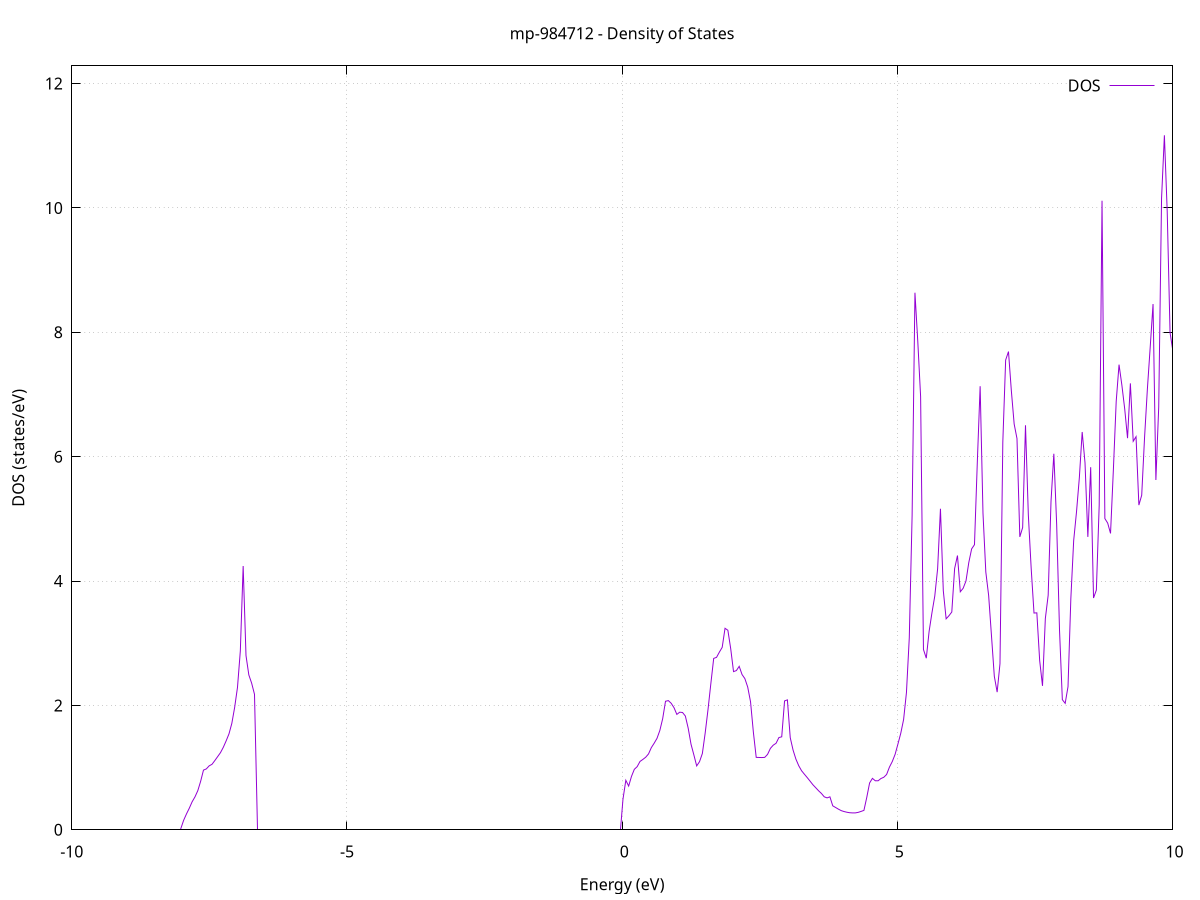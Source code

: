 set title 'mp-984712 - Density of States'
set xlabel 'Energy (eV)'
set ylabel 'DOS (states/eV)'
set grid
set xrange [-10:10]
set yrange [0:12.284]
set xzeroaxis lt -1
set terminal png size 800,600
set output 'mp-984712_dos_gnuplot.png'
plot '-' using 1:2 with lines title 'DOS'
-39.643000 0.000000
-39.591500 0.000000
-39.540000 0.000000
-39.488500 0.000000
-39.437000 0.000000
-39.385500 0.000000
-39.334000 0.000000
-39.282500 0.000000
-39.231000 0.000000
-39.179400 0.000000
-39.127900 0.000000
-39.076400 0.000000
-39.024900 0.000000
-38.973400 0.000000
-38.921900 0.000000
-38.870400 0.000000
-38.818900 0.000000
-38.767400 0.000000
-38.715900 0.000000
-38.664400 0.000000
-38.612900 0.000000
-38.561400 0.000000
-38.509900 0.000000
-38.458400 0.000000
-38.406900 0.000000
-38.355400 0.000000
-38.303900 0.000000
-38.252400 0.000000
-38.200900 0.000000
-38.149400 0.000000
-38.097900 0.000000
-38.046400 0.000000
-37.994800 0.000000
-37.943300 0.000000
-37.891800 0.000000
-37.840300 0.000000
-37.788800 0.000000
-37.737300 0.000000
-37.685800 0.000000
-37.634300 0.000000
-37.582800 0.000000
-37.531300 0.000000
-37.479800 0.000000
-37.428300 0.000000
-37.376800 0.000000
-37.325300 0.000000
-37.273800 0.000000
-37.222300 0.000000
-37.170800 0.000000
-37.119300 0.000000
-37.067800 0.000000
-37.016300 0.000000
-36.964800 0.000000
-36.913300 0.000000
-36.861800 0.000000
-36.810200 0.000000
-36.758700 0.000000
-36.707200 0.000000
-36.655700 0.000000
-36.604200 0.000000
-36.552700 0.000000
-36.501200 0.000000
-36.449700 0.000000
-36.398200 0.000000
-36.346700 0.000000
-36.295200 0.000000
-36.243700 0.000000
-36.192200 0.000000
-36.140700 0.000000
-36.089200 0.000000
-36.037700 0.000000
-35.986200 0.000000
-35.934700 0.000000
-35.883200 0.000000
-35.831700 0.000000
-35.780200 0.000000
-35.728700 0.000000
-35.677200 0.000000
-35.625700 0.000000
-35.574100 0.000000
-35.522600 0.000000
-35.471100 0.000000
-35.419600 0.000000
-35.368100 0.000000
-35.316600 0.000000
-35.265100 0.000000
-35.213600 0.000000
-35.162100 0.000000
-35.110600 0.000000
-35.059100 0.000000
-35.007600 0.000000
-34.956100 4.116400
-34.904600 11.599400
-34.853100 16.921200
-34.801600 12.816500
-34.750100 11.853300
-34.698600 19.452000
-34.647100 43.717800
-34.595600 22.195200
-34.544100 16.208800
-34.492600 20.602800
-34.441100 15.859500
-34.389500 64.954300
-34.338000 29.061500
-34.286500 28.292300
-34.235000 23.639500
-34.183500 0.000000
-34.132000 0.000000
-34.080500 0.000000
-34.029000 0.000000
-33.977500 0.000000
-33.926000 0.000000
-33.874500 0.000000
-33.823000 0.000000
-33.771500 0.000000
-33.720000 0.000000
-33.668500 0.000000
-33.617000 0.000000
-33.565500 0.000000
-33.514000 0.000000
-33.462500 0.000000
-33.411000 0.000000
-33.359500 0.000000
-33.308000 0.000000
-33.256500 0.000000
-33.204900 0.000000
-33.153400 0.000000
-33.101900 0.000000
-33.050400 0.000000
-32.998900 0.000000
-32.947400 0.000000
-32.895900 0.000000
-32.844400 0.000000
-32.792900 0.000000
-32.741400 0.000000
-32.689900 0.000000
-32.638400 0.000000
-32.586900 0.000000
-32.535400 0.000000
-32.483900 0.000000
-32.432400 0.000000
-32.380900 0.000000
-32.329400 0.000000
-32.277900 0.000000
-32.226400 0.000000
-32.174900 0.000000
-32.123400 0.000000
-32.071900 0.000000
-32.020300 0.000000
-31.968800 0.000000
-31.917300 0.000000
-31.865800 0.000000
-31.814300 0.000000
-31.762800 0.000000
-31.711300 0.000000
-31.659800 0.000000
-31.608300 0.000000
-31.556800 0.000000
-31.505300 0.000000
-31.453800 0.000000
-31.402300 0.000000
-31.350800 0.000000
-31.299300 0.000000
-31.247800 0.000000
-31.196300 0.000000
-31.144800 0.000000
-31.093300 0.000000
-31.041800 0.000000
-30.990300 0.000000
-30.938800 0.000000
-30.887300 0.000000
-30.835700 0.000000
-30.784200 0.000000
-30.732700 0.000000
-30.681200 0.000000
-30.629700 0.000000
-30.578200 0.000000
-30.526700 0.000000
-30.475200 0.000000
-30.423700 0.000000
-30.372200 0.000000
-30.320700 0.000000
-30.269200 0.000000
-30.217700 0.000000
-30.166200 0.000000
-30.114700 0.000000
-30.063200 0.000000
-30.011700 0.000000
-29.960200 0.000000
-29.908700 0.000000
-29.857200 0.000000
-29.805700 0.000000
-29.754200 0.000000
-29.702700 0.000000
-29.651200 0.000000
-29.599600 0.000000
-29.548100 0.000000
-29.496600 0.000000
-29.445100 0.000000
-29.393600 0.000000
-29.342100 0.000000
-29.290600 0.000000
-29.239100 0.000000
-29.187600 0.000000
-29.136100 0.000000
-29.084600 0.000000
-29.033100 0.000000
-28.981600 0.000000
-28.930100 0.000000
-28.878600 0.000000
-28.827100 0.000000
-28.775600 0.000000
-28.724100 0.000000
-28.672600 0.000000
-28.621100 0.000000
-28.569600 0.000000
-28.518100 0.000000
-28.466600 0.000000
-28.415000 0.000000
-28.363500 0.000000
-28.312000 0.000000
-28.260500 0.000000
-28.209000 0.000000
-28.157500 0.000000
-28.106000 0.000000
-28.054500 0.000000
-28.003000 0.000000
-27.951500 0.000000
-27.900000 0.000000
-27.848500 0.000000
-27.797000 0.000000
-27.745500 0.000000
-27.694000 0.000000
-27.642500 0.000000
-27.591000 0.000000
-27.539500 0.000000
-27.488000 0.000000
-27.436500 0.000000
-27.385000 0.000000
-27.333500 0.000000
-27.282000 0.000000
-27.230400 0.000000
-27.178900 0.000000
-27.127400 0.000000
-27.075900 0.000000
-27.024400 0.000000
-26.972900 0.000000
-26.921400 0.000000
-26.869900 0.000000
-26.818400 0.000000
-26.766900 0.000000
-26.715400 0.000000
-26.663900 0.000000
-26.612400 0.000000
-26.560900 0.000000
-26.509400 0.000000
-26.457900 0.000000
-26.406400 0.000000
-26.354900 0.000000
-26.303400 0.000000
-26.251900 0.000000
-26.200400 0.000000
-26.148900 0.000000
-26.097400 0.000000
-26.045800 0.000000
-25.994300 0.000000
-25.942800 0.000000
-25.891300 0.000000
-25.839800 0.000000
-25.788300 0.000000
-25.736800 0.000000
-25.685300 0.000000
-25.633800 0.000000
-25.582300 0.000000
-25.530800 0.000000
-25.479300 0.000000
-25.427800 0.000000
-25.376300 0.000000
-25.324800 0.000000
-25.273300 0.000000
-25.221800 0.000000
-25.170300 0.000000
-25.118800 0.000000
-25.067300 0.000000
-25.015800 0.000000
-24.964300 0.000000
-24.912800 0.000000
-24.861200 0.000000
-24.809700 0.000000
-24.758200 0.000000
-24.706700 0.000000
-24.655200 0.000000
-24.603700 0.000000
-24.552200 0.000000
-24.500700 0.000000
-24.449200 0.000000
-24.397700 0.000000
-24.346200 0.000000
-24.294700 0.000000
-24.243200 0.000000
-24.191700 0.000000
-24.140200 0.000000
-24.088700 0.000000
-24.037200 0.000000
-23.985700 0.000000
-23.934200 0.000000
-23.882700 0.000000
-23.831200 0.000000
-23.779700 0.000000
-23.728200 0.000000
-23.676600 0.000000
-23.625100 0.000000
-23.573600 0.000000
-23.522100 0.000000
-23.470600 0.000000
-23.419100 0.000000
-23.367600 0.000000
-23.316100 0.000000
-23.264600 0.000000
-23.213100 0.000000
-23.161600 0.000000
-23.110100 0.000000
-23.058600 0.000000
-23.007100 0.000000
-22.955600 0.000000
-22.904100 0.000000
-22.852600 0.000000
-22.801100 0.000000
-22.749600 0.000000
-22.698100 0.000000
-22.646600 0.000000
-22.595100 0.000000
-22.543600 0.000000
-22.492100 0.000000
-22.440500 0.000000
-22.389000 0.000000
-22.337500 0.000000
-22.286000 0.000000
-22.234500 0.000000
-22.183000 0.000000
-22.131500 0.000000
-22.080000 0.000000
-22.028500 0.000000
-21.977000 0.000000
-21.925500 0.000000
-21.874000 0.000000
-21.822500 0.000000
-21.771000 0.000000
-21.719500 0.000000
-21.668000 0.000000
-21.616500 0.000000
-21.565000 0.000000
-21.513500 0.000000
-21.462000 0.000000
-21.410500 0.000000
-21.359000 0.000000
-21.307500 0.000000
-21.255900 0.000000
-21.204400 0.000000
-21.152900 0.000000
-21.101400 0.000000
-21.049900 0.000000
-20.998400 0.000000
-20.946900 0.000000
-20.895400 0.000000
-20.843900 0.000000
-20.792400 0.000000
-20.740900 0.000000
-20.689400 0.000000
-20.637900 0.000000
-20.586400 0.000000
-20.534900 0.000000
-20.483400 0.000000
-20.431900 0.000000
-20.380400 0.000000
-20.328900 0.000000
-20.277400 0.000000
-20.225900 0.000000
-20.174400 0.000000
-20.122900 0.000000
-20.071300 0.000000
-20.019800 0.000000
-19.968300 0.000000
-19.916800 0.000000
-19.865300 0.000000
-19.813800 0.000000
-19.762300 0.000000
-19.710800 0.000000
-19.659300 0.000000
-19.607800 0.000000
-19.556300 0.000000
-19.504800 0.000000
-19.453300 0.000000
-19.401800 0.000000
-19.350300 0.000000
-19.298800 0.000000
-19.247300 0.000000
-19.195800 0.000000
-19.144300 0.000000
-19.092800 0.000000
-19.041300 0.000000
-18.989800 0.000000
-18.938300 0.000000
-18.886700 0.000000
-18.835200 0.000000
-18.783700 0.000000
-18.732200 0.000000
-18.680700 0.000000
-18.629200 0.000000
-18.577700 0.000000
-18.526200 0.000000
-18.474700 0.000000
-18.423200 0.000000
-18.371700 0.000000
-18.320200 0.000000
-18.268700 0.000000
-18.217200 0.000000
-18.165700 0.000000
-18.114200 0.000000
-18.062700 0.000000
-18.011200 0.000000
-17.959700 0.000000
-17.908200 0.000000
-17.856700 0.000000
-17.805200 0.000000
-17.753700 0.000000
-17.702100 0.000000
-17.650600 0.000000
-17.599100 0.000000
-17.547600 0.000000
-17.496100 0.000000
-17.444600 0.000000
-17.393100 0.000000
-17.341600 0.000000
-17.290100 0.000000
-17.238600 0.000000
-17.187100 0.000000
-17.135600 0.000000
-17.084100 0.000000
-17.032600 0.000000
-16.981100 0.000000
-16.929600 0.000000
-16.878100 0.000000
-16.826600 0.000000
-16.775100 0.000000
-16.723600 0.000000
-16.672100 0.000000
-16.620600 0.000000
-16.569100 0.000000
-16.517500 0.000000
-16.466000 0.000000
-16.414500 0.000000
-16.363000 0.000000
-16.311500 0.000000
-16.260000 0.000000
-16.208500 0.000000
-16.157000 0.000000
-16.105500 0.000000
-16.054000 0.000000
-16.002500 0.000000
-15.951000 0.000000
-15.899500 0.000000
-15.848000 0.000000
-15.796500 0.000000
-15.745000 0.000000
-15.693500 0.000000
-15.642000 0.000000
-15.590500 0.000000
-15.539000 0.000000
-15.487500 0.000000
-15.436000 0.000000
-15.384500 0.000000
-15.333000 0.000000
-15.281400 0.000000
-15.229900 0.000000
-15.178400 0.000000
-15.126900 0.000000
-15.075400 0.000000
-15.023900 0.000000
-14.972400 0.000000
-14.920900 0.000000
-14.869400 0.000000
-14.817900 0.000000
-14.766400 0.000000
-14.714900 0.000000
-14.663400 0.000000
-14.611900 0.000000
-14.560400 0.000000
-14.508900 0.000000
-14.457400 0.000000
-14.405900 0.000000
-14.354400 0.000000
-14.302900 0.000000
-14.251400 0.000000
-14.199900 0.000000
-14.148400 0.000000
-14.096800 0.000000
-14.045300 0.000000
-13.993800 0.000000
-13.942300 0.000000
-13.890800 0.000000
-13.839300 0.000000
-13.787800 0.000000
-13.736300 0.000000
-13.684800 0.000000
-13.633300 0.000000
-13.581800 0.000000
-13.530300 0.000000
-13.478800 0.000000
-13.427300 0.000000
-13.375800 0.000000
-13.324300 0.000000
-13.272800 0.000000
-13.221300 0.000000
-13.169800 0.000000
-13.118300 0.000000
-13.066800 0.000000
-13.015300 0.000000
-12.963800 0.000000
-12.912200 0.000000
-12.860700 0.000000
-12.809200 0.000000
-12.757700 0.000000
-12.706200 0.000000
-12.654700 0.000000
-12.603200 0.000000
-12.551700 0.000000
-12.500200 0.000000
-12.448700 0.000000
-12.397200 0.000000
-12.345700 0.000000
-12.294200 0.000000
-12.242700 0.000000
-12.191200 0.000000
-12.139700 0.000000
-12.088200 0.000000
-12.036700 0.000000
-11.985200 0.000000
-11.933700 0.000000
-11.882200 0.000000
-11.830700 0.000000
-11.779200 0.000000
-11.727600 0.000000
-11.676100 0.000000
-11.624600 0.000000
-11.573100 0.000000
-11.521600 0.000000
-11.470100 0.000000
-11.418600 0.000000
-11.367100 0.000000
-11.315600 0.000000
-11.264100 0.000000
-11.212600 0.000000
-11.161100 0.000000
-11.109600 0.000000
-11.058100 0.000000
-11.006600 0.000000
-10.955100 0.000000
-10.903600 0.000000
-10.852100 0.000000
-10.800600 0.000000
-10.749100 0.000000
-10.697600 0.000000
-10.646100 0.000000
-10.594600 0.000000
-10.543000 0.000000
-10.491500 0.000000
-10.440000 0.000000
-10.388500 0.000000
-10.337000 0.000000
-10.285500 0.000000
-10.234000 0.000000
-10.182500 0.000000
-10.131000 0.000000
-10.079500 0.000000
-10.028000 0.000000
-9.976500 0.000000
-9.925000 0.000000
-9.873500 0.000000
-9.822000 0.000000
-9.770500 0.000000
-9.719000 0.000000
-9.667500 0.000000
-9.616000 0.000000
-9.564500 0.000000
-9.513000 0.000000
-9.461500 0.000000
-9.410000 0.000000
-9.358500 0.000000
-9.306900 0.000000
-9.255400 0.000000
-9.203900 0.000000
-9.152400 0.000000
-9.100900 0.000000
-9.049400 0.000000
-8.997900 0.000000
-8.946400 0.000000
-8.894900 0.000000
-8.843400 0.000000
-8.791900 0.000000
-8.740400 0.000000
-8.688900 0.000000
-8.637400 0.000000
-8.585900 0.000000
-8.534400 0.000000
-8.482900 0.000000
-8.431400 0.000000
-8.379900 0.000000
-8.328400 0.000000
-8.276900 0.000000
-8.225400 0.000000
-8.173900 0.000000
-8.122300 0.000000
-8.070800 0.000000
-8.019300 0.000000
-7.967800 0.152400
-7.916300 0.254600
-7.864800 0.347100
-7.813300 0.450200
-7.761800 0.528800
-7.710300 0.629300
-7.658800 0.779700
-7.607300 0.959400
-7.555800 0.978500
-7.504300 1.027700
-7.452800 1.052300
-7.401300 1.112700
-7.349800 1.176400
-7.298300 1.240200
-7.246800 1.326600
-7.195300 1.429900
-7.143800 1.542300
-7.092300 1.710200
-7.040800 1.967800
-6.989300 2.290000
-6.937700 2.875100
-6.886200 4.241200
-6.834700 2.801600
-6.783200 2.490300
-6.731700 2.356600
-6.680200 2.178400
-6.628700 0.000000
-6.577200 0.000000
-6.525700 0.000000
-6.474200 0.000000
-6.422700 0.000000
-6.371200 0.000000
-6.319700 0.000000
-6.268200 0.000000
-6.216700 0.000000
-6.165200 0.000000
-6.113700 0.000000
-6.062200 0.000000
-6.010700 0.000000
-5.959200 0.000000
-5.907700 0.000000
-5.856200 0.000000
-5.804700 0.000000
-5.753100 0.000000
-5.701600 0.000000
-5.650100 0.000000
-5.598600 0.000000
-5.547100 0.000000
-5.495600 0.000000
-5.444100 0.000000
-5.392600 0.000000
-5.341100 0.000000
-5.289600 0.000000
-5.238100 0.000000
-5.186600 0.000000
-5.135100 0.000000
-5.083600 0.000000
-5.032100 0.000000
-4.980600 0.000000
-4.929100 0.000000
-4.877600 0.000000
-4.826100 0.000000
-4.774600 0.000000
-4.723100 0.000000
-4.671600 0.000000
-4.620100 0.000000
-4.568500 0.000000
-4.517000 0.000000
-4.465500 0.000000
-4.414000 0.000000
-4.362500 0.000000
-4.311000 0.000000
-4.259500 0.000000
-4.208000 0.000000
-4.156500 0.000000
-4.105000 0.000000
-4.053500 0.000000
-4.002000 0.000000
-3.950500 0.000000
-3.899000 0.000000
-3.847500 0.000000
-3.796000 0.000000
-3.744500 0.000000
-3.693000 0.000000
-3.641500 0.000000
-3.590000 0.000000
-3.538500 0.000000
-3.487000 0.000000
-3.435500 0.000000
-3.383900 0.000000
-3.332400 0.000000
-3.280900 0.000000
-3.229400 0.000000
-3.177900 0.000000
-3.126400 0.000000
-3.074900 0.000000
-3.023400 0.000000
-2.971900 0.000000
-2.920400 0.000000
-2.868900 0.000000
-2.817400 0.000000
-2.765900 0.000000
-2.714400 0.000000
-2.662900 0.000000
-2.611400 0.000000
-2.559900 0.000000
-2.508400 0.000000
-2.456900 0.000000
-2.405400 0.000000
-2.353900 0.000000
-2.302400 0.000000
-2.250900 0.000000
-2.199400 0.000000
-2.147800 0.000000
-2.096300 0.000000
-2.044800 0.000000
-1.993300 0.000000
-1.941800 0.000000
-1.890300 0.000000
-1.838800 0.000000
-1.787300 0.000000
-1.735800 0.000000
-1.684300 0.000000
-1.632800 0.000000
-1.581300 0.000000
-1.529800 0.000000
-1.478300 0.000000
-1.426800 0.000000
-1.375300 0.000000
-1.323800 0.000000
-1.272300 0.000000
-1.220800 0.000000
-1.169300 0.000000
-1.117800 0.000000
-1.066300 0.000000
-1.014800 0.000000
-0.963200 0.000000
-0.911700 0.000000
-0.860200 0.000000
-0.808700 0.000000
-0.757200 0.000000
-0.705700 0.000000
-0.654200 0.000000
-0.602700 0.000000
-0.551200 0.000000
-0.499700 0.000000
-0.448200 0.000000
-0.396700 0.000000
-0.345200 0.000000
-0.293700 0.000000
-0.242200 0.000000
-0.190700 0.000000
-0.139200 0.000000
-0.087700 0.000000
-0.036200 0.000000
0.015300 0.493000
0.066800 0.795800
0.118300 0.703100
0.169800 0.858500
0.221400 0.972100
0.272900 1.014900
0.324400 1.098700
0.375900 1.130800
0.427400 1.166200
0.478900 1.219100
0.530400 1.321100
0.581900 1.392200
0.633400 1.470300
0.684900 1.596800
0.736400 1.786200
0.787900 2.066400
0.839400 2.077200
0.890900 2.034100
0.942400 1.963300
0.993900 1.855300
1.045400 1.890700
1.096900 1.886200
1.148400 1.829300
1.199900 1.634300
1.251400 1.376000
1.302900 1.204600
1.354400 1.027100
1.406000 1.094900
1.457500 1.226300
1.509000 1.556900
1.560500 1.935500
1.612000 2.352900
1.663500 2.755600
1.715000 2.772700
1.766500 2.856400
1.818000 2.933400
1.869500 3.240000
1.921000 3.208600
1.972500 2.912800
2.024000 2.543200
2.075500 2.560100
2.127000 2.628300
2.178500 2.496600
2.230000 2.430700
2.281500 2.295200
2.333000 2.057600
2.384500 1.568200
2.436000 1.164200
2.487500 1.162700
2.539000 1.161400
2.590600 1.164200
2.642100 1.212600
2.693600 1.309100
2.745100 1.360300
2.796600 1.390900
2.848100 1.482800
2.899600 1.495000
2.951100 2.071800
3.002600 2.089000
3.054100 1.482100
3.105600 1.282100
3.157100 1.136700
3.208600 1.030100
3.260100 0.949500
3.311600 0.893400
3.363100 0.839100
3.414600 0.782200
3.466100 0.724200
3.517600 0.676200
3.569100 0.627200
3.620600 0.584100
3.672100 0.530100
3.723600 0.512900
3.775200 0.529700
3.826700 0.385300
3.878200 0.358500
3.929700 0.331700
3.981200 0.307600
4.032700 0.293000
4.084200 0.282000
4.135700 0.274000
4.187200 0.271200
4.238700 0.271700
4.290200 0.280400
4.341700 0.295400
4.393200 0.312000
4.444700 0.520300
4.496200 0.752700
4.547700 0.826700
4.599200 0.788500
4.650700 0.787700
4.702200 0.824100
4.753700 0.844200
4.805200 0.889200
4.856700 1.007400
4.908200 1.096800
4.959700 1.212900
5.011300 1.379600
5.062800 1.552600
5.114300 1.773400
5.165800 2.206600
5.217300 3.087900
5.268800 5.051000
5.320300 8.636200
5.371800 7.854700
5.423300 6.964500
5.474800 2.899600
5.526300 2.759000
5.577800 3.191700
5.629300 3.489100
5.680800 3.759500
5.732300 4.198100
5.783800 5.162400
5.835300 3.846100
5.886800 3.392100
5.938300 3.442200
5.989800 3.502000
6.041300 4.200400
6.092800 4.409900
6.144300 3.827200
6.195900 3.883400
6.247400 4.000500
6.298900 4.298500
6.350400 4.517000
6.401900 4.584500
6.453400 5.907100
6.504900 7.133100
6.556400 5.093500
6.607900 4.145500
6.659400 3.767400
6.710900 3.119200
6.762400 2.468300
6.813900 2.213700
6.865400 2.670800
6.916900 6.235000
6.968400 7.553800
7.019900 7.689800
7.071400 7.064900
7.122900 6.525100
7.174400 6.290700
7.225900 4.709900
7.277400 4.860600
7.328900 6.504900
7.380500 5.066200
7.432000 4.207500
7.483500 3.485200
7.535000 3.488500
7.586500 2.721700
7.638000 2.314100
7.689500 3.396600
7.741000 3.771600
7.792500 5.277800
7.844000 6.046700
7.895500 4.905800
7.947000 3.212100
7.998500 2.092300
8.050000 2.032900
8.101500 2.301700
8.153000 3.718900
8.204500 4.650800
8.256000 5.113900
8.307500 5.662500
8.359000 6.396400
8.410500 5.900900
8.462000 4.709100
8.513500 5.830700
8.565100 3.727100
8.616600 3.855000
8.668100 5.217700
8.719600 10.115700
8.771100 5.004900
8.822600 4.931200
8.874100 4.765900
8.925600 5.785700
8.977100 6.887900
9.028600 7.479800
9.080100 7.149900
9.131600 6.769200
9.183100 6.297100
9.234600 7.179000
9.286100 6.247200
9.337600 6.321200
9.389100 5.220800
9.440600 5.380300
9.492100 6.305500
9.543600 7.085900
9.595100 7.762900
9.646600 8.454100
9.698100 5.624600
9.749700 6.799000
9.801200 10.155200
9.852700 11.167400
9.904200 9.936300
9.955700 7.993600
10.007200 7.697200
10.058700 7.294700
10.110200 6.816200
10.161700 5.550800
10.213200 4.493900
10.264700 3.631300
10.316200 2.595700
10.367700 2.487300
10.419200 5.440900
10.470700 6.434000
10.522200 7.220000
10.573700 5.505900
10.625200 4.200900
10.676700 3.835700
10.728200 3.546300
10.779700 3.443300
10.831200 2.433400
10.882700 1.877300
10.934200 1.785600
10.985800 1.818800
11.037300 2.003000
11.088800 2.309900
11.140300 2.449800
11.191800 2.435300
11.243300 2.320600
11.294800 2.066100
11.346300 1.748800
11.397800 1.461400
11.449300 1.317700
11.500800 1.199800
11.552300 1.102600
11.603800 1.051400
11.655300 0.911000
11.706800 0.772100
11.758300 0.705300
11.809800 0.637000
11.861300 0.575500
11.912800 0.496700
11.964300 0.444100
12.015800 0.438400
12.067300 0.431700
12.118800 0.422700
12.170400 0.429200
12.221900 0.454200
12.273400 0.490200
12.324900 0.655300
12.376400 0.779200
12.427900 0.798200
12.479400 0.789800
12.530900 0.819300
12.582400 0.817900
12.633900 0.928600
12.685400 1.085100
12.736900 1.368700
12.788400 1.384900
12.839900 1.416600
12.891400 1.414800
12.942900 1.307900
12.994400 1.324100
13.045900 1.345200
13.097400 1.335100
13.148900 1.256600
13.200400 1.131700
13.251900 1.091900
13.303400 1.047200
13.355000 1.008700
13.406500 0.982400
13.458000 0.958300
13.509500 0.937400
13.561000 0.920400
13.612500 0.929500
13.664000 0.918400
13.715500 0.900000
13.767000 0.892700
13.818500 0.879000
13.870000 0.854900
13.921500 0.820000
13.973000 0.734700
14.024500 0.658800
14.076000 0.595600
14.127500 0.535100
14.179000 0.474900
14.230500 0.423200
14.282000 0.376600
14.333500 0.352700
14.385000 0.329900
14.436500 0.306600
14.488000 0.278900
14.539600 0.252000
14.591100 0.216200
14.642600 0.258000
14.694100 0.450800
14.745600 1.612300
14.797100 2.015500
14.848600 1.776300
14.900100 1.645900
14.951600 1.508700
15.003100 1.938600
15.054600 1.787700
15.106100 1.980000
15.157600 2.466000
15.209100 2.337900
15.260600 2.431700
15.312100 2.504800
15.363600 2.455300
15.415100 1.994000
15.466600 1.764100
15.518100 1.654500
15.569600 1.654100
15.621100 1.784100
15.672600 1.915200
15.724200 1.999100
15.775700 2.279200
15.827200 2.519700
15.878700 2.634200
15.930200 2.709700
15.981700 2.479300
16.033200 2.386300
16.084700 2.305600
16.136200 2.236700
16.187700 2.733100
16.239200 2.417700
16.290700 2.181700
16.342200 2.003800
16.393700 1.908900
16.445200 1.792900
16.496700 1.732400
16.548200 1.682900
16.599700 1.645000
16.651200 1.630200
16.702700 1.597900
16.754200 1.546100
16.805700 1.455200
16.857200 1.456700
16.908800 1.532200
16.960300 2.010700
17.011800 2.776000
17.063300 3.666500
17.114800 3.973700
17.166300 3.420500
17.217800 2.457500
17.269300 2.015600
17.320800 1.852900
17.372300 1.800500
17.423800 1.874200
17.475300 1.806500
17.526800 1.681200
17.578300 1.737100
17.629800 1.801200
17.681300 1.896800
17.732800 2.110000
17.784300 2.127700
17.835800 2.098100
17.887300 2.173900
17.938800 2.162600
17.990300 2.051400
18.041800 1.813600
18.093300 1.723500
18.144900 1.694600
18.196400 1.706300
18.247900 1.546400
18.299400 1.469600
18.350900 1.342600
18.402400 1.190400
18.453900 1.104400
18.505400 1.058700
18.556900 1.016900
18.608400 0.952800
18.659900 0.903500
18.711400 0.883200
18.762900 0.911400
18.814400 0.929400
18.865900 1.013400
18.917400 1.066800
18.968900 1.121000
19.020400 1.111100
19.071900 1.197500
19.123400 1.292700
19.174900 1.411300
19.226400 1.411400
19.277900 1.452600
19.329500 1.545900
19.381000 1.759300
19.432500 1.848300
19.484000 1.891200
19.535500 1.921100
19.587000 1.934200
19.638500 1.987500
19.690000 1.954000
19.741500 1.870000
19.793000 1.813700
19.844500 1.731000
19.896000 1.589400
19.947500 1.451900
19.999000 1.314100
20.050500 1.206500
20.102000 1.107700
20.153500 0.938600
20.205000 0.866700
20.256500 0.810600
20.308000 0.813000
20.359500 0.879000
20.411000 0.952700
20.462500 1.007100
20.514100 1.011300
20.565600 1.013900
20.617100 1.053300
20.668600 1.136200
20.720100 1.219800
20.771600 1.233800
20.823100 1.256300
20.874600 1.254500
20.926100 1.299400
20.977600 1.452700
21.029100 1.535700
21.080600 1.475900
21.132100 1.562900
21.183600 1.778400
21.235100 1.803200
21.286600 1.648200
21.338100 1.607500
21.389600 1.576700
21.441100 1.567500
21.492600 1.570400
21.544100 1.631800
21.595600 1.632100
21.647100 1.620800
21.698700 1.603000
21.750200 1.538000
21.801700 1.501900
21.853200 1.460800
21.904700 1.430600
21.956200 1.402600
22.007700 1.378800
22.059200 1.359700
22.110700 1.344500
22.162200 1.291200
22.213700 1.258300
22.265200 1.267100
22.316700 1.288600
22.368200 1.243400
22.419700 1.310500
22.471200 1.389800
22.522700 1.488100
22.574200 1.608500
22.625700 1.647700
22.677200 1.676300
22.728700 1.730300
22.780200 1.884000
22.831700 1.789500
22.883300 1.645000
22.934800 1.579400
22.986300 1.623000
23.037800 1.692400
23.089300 1.777600
23.140800 1.822200
23.192300 1.811900
23.243800 1.831500
23.295300 1.860900
23.346800 1.957900
23.398300 2.064300
23.449800 2.031600
23.501300 1.783300
23.552800 1.627500
23.604300 1.564500
23.655800 1.439300
23.707300 1.477500
23.758800 1.548100
23.810300 1.655100
23.861800 1.751600
23.913300 1.852200
23.964800 1.921100
24.016300 2.065400
24.067800 2.334500
24.119400 2.448000
24.170900 2.558500
24.222400 2.539300
24.273900 2.440200
24.325400 2.431400
24.376900 2.378500
24.428400 2.224100
24.479900 1.922400
24.531400 1.840700
24.582900 1.761100
24.634400 1.697500
24.685900 1.596500
24.737400 1.528200
24.788900 1.492000
24.840400 1.455700
24.891900 1.454500
24.943400 1.441800
24.994900 1.427800
25.046400 1.562400
25.097900 1.618500
25.149400 1.658500
25.200900 1.690900
25.252400 1.735700
25.304000 1.817400
25.355500 1.935600
25.407000 1.985000
25.458500 2.011600
25.510000 1.984600
25.561500 2.243600
25.613000 2.378500
25.664500 2.272300
25.716000 2.255200
25.767500 2.244200
25.819000 2.284100
25.870500 2.390500
25.922000 2.368700
25.973500 2.388500
26.025000 2.322200
26.076500 2.231700
26.128000 2.161000
26.179500 2.064900
26.231000 2.000900
26.282500 1.962800
26.334000 1.915700
26.385500 1.896400
26.437000 1.881800
26.488600 1.933500
26.540100 1.999000
26.591600 2.039000
26.643100 2.059100
26.694600 2.076700
26.746100 2.079600
26.797600 2.060100
26.849100 1.987200
26.900600 1.976300
26.952100 1.948100
27.003600 1.904000
27.055100 1.873800
27.106600 1.815900
27.158100 1.792200
27.209600 1.845800
27.261100 1.840500
27.312600 1.858000
27.364100 1.927500
27.415600 1.932800
27.467100 2.121900
27.518600 2.272400
27.570100 2.284600
27.621600 2.312700
27.673200 2.335700
27.724700 2.344800
27.776200 2.244400
27.827700 2.174300
27.879200 2.021500
27.930700 2.011500
27.982200 1.981800
28.033700 2.001400
28.085200 1.931300
28.136700 1.891700
28.188200 1.926300
28.239700 1.928700
28.291200 1.950300
28.342700 2.022100
28.394200 2.030100
28.445700 1.949200
28.497200 1.933900
28.548700 1.768800
28.600200 1.608200
28.651700 1.548500
28.703200 1.407900
28.754700 1.395500
28.806200 1.433100
28.857800 1.509100
28.909300 1.652100
28.960800 1.844000
29.012300 2.217700
29.063800 1.939100
29.115300 2.132900
29.166800 2.350900
29.218300 2.445400
29.269800 2.530700
29.321300 2.546300
29.372800 2.496300
29.424300 2.452900
29.475800 2.337200
29.527300 2.115000
29.578800 1.983600
29.630300 1.833200
29.681800 1.758100
29.733300 1.683100
29.784800 1.682900
29.836300 1.838400
29.887800 1.782700
29.939300 1.669900
29.990800 1.606900
30.042400 1.634900
30.093900 1.686600
30.145400 1.762500
30.196900 1.895000
30.248400 2.039100
30.299900 2.207800
30.351400 2.451200
30.402900 2.635500
30.454400 2.719000
30.505900 2.692300
30.557400 2.630500
30.608900 2.424800
30.660400 2.365800
30.711900 2.306300
30.763400 2.207400
30.814900 2.160200
30.866400 2.173500
30.917900 2.196900
30.969400 2.257700
31.020900 2.335100
31.072400 2.484400
31.123900 2.437800
31.175400 2.383100
31.226900 2.211200
31.278500 2.149300
31.330000 2.168900
31.381500 2.280000
31.433000 2.215900
31.484500 2.072200
31.536000 2.012500
31.587500 1.973500
31.639000 2.000800
31.690500 2.018900
31.742000 2.113100
31.793500 2.322000
31.845000 2.305500
31.896500 2.198900
31.948000 2.273700
31.999500 2.256400
32.051000 2.153000
32.102500 2.033600
32.154000 2.055800
32.205500 2.104800
32.257000 2.235900
32.308500 2.244800
32.360000 2.198900
32.411500 2.167700
32.463100 2.199600
32.514600 2.238400
32.566100 2.229900
32.617600 2.218100
32.669100 2.178000
32.720600 2.082900
32.772100 2.057200
32.823600 2.131500
32.875100 2.077300
32.926600 2.010300
32.978100 1.926400
33.029600 1.834800
33.081100 1.735800
33.132600 1.654200
33.184100 1.571300
33.235600 1.536100
33.287100 1.597800
33.338600 1.664300
33.390100 1.809100
33.441600 1.987400
33.493100 1.946800
33.544600 1.797800
33.596100 1.713300
33.647700 1.717900
33.699200 1.927700
33.750700 2.086900
33.802200 2.249200
33.853700 2.440800
33.905200 2.522400
33.956700 2.567300
34.008200 2.593900
34.059700 2.509300
34.111200 2.248400
34.162700 2.139300
34.214200 2.045700
34.265700 1.946500
34.317200 1.911400
34.368700 1.937900
34.420200 2.156300
34.471700 2.375600
34.523200 2.453600
34.574700 2.492500
34.626200 2.590500
34.677700 2.626900
34.729200 2.568500
34.780700 2.456300
34.832300 2.342000
34.883800 2.162200
34.935300 2.145800
34.986800 2.001300
35.038300 1.857500
35.089800 1.757700
35.141300 1.742900
35.192800 1.772700
35.244300 1.878700
35.295800 1.952600
35.347300 2.032400
35.398800 2.131100
35.450300 2.284600
35.501800 2.376600
35.553300 2.541700
35.604800 2.798300
35.656300 3.152800
35.707800 3.197200
35.759300 2.898900
35.810800 2.665600
35.862300 2.561800
35.913800 2.466800
35.965300 2.380800
36.016900 2.240700
36.068400 2.136800
36.119900 2.099500
36.171400 2.074500
36.222900 2.056600
36.274400 2.055700
36.325900 2.066900
36.377400 2.176700
36.428900 2.136100
36.480400 2.176800
36.531900 2.228900
36.583400 2.288600
36.634900 2.443600
36.686400 2.425100
36.737900 2.416900
36.789400 2.481600
36.840900 2.328600
36.892400 2.266800
36.943900 2.266500
36.995400 2.270900
37.046900 2.138700
37.098400 2.165500
37.149900 2.281100
37.201500 2.417800
37.253000 2.476700
37.304500 2.426000
37.356000 2.385500
37.407500 2.329000
37.459000 2.399400
37.510500 2.522000
37.562000 2.638800
37.613500 2.553200
37.665000 2.403700
37.716500 2.288300
37.768000 2.234800
37.819500 2.233900
37.871000 2.285500
37.922500 2.363800
37.974000 2.405000
38.025500 2.348000
38.077000 2.370500
38.128500 2.430200
38.180000 2.472000
38.231500 2.596600
38.283000 2.639000
38.334500 2.588800
38.386000 2.407000
38.437600 2.209800
38.489100 2.094700
38.540600 2.045500
38.592100 2.013800
38.643600 1.994200
38.695100 1.999500
38.746600 2.061200
38.798100 2.168900
38.849600 2.579000
38.901100 2.540500
38.952600 2.600200
39.004100 2.621900
39.055600 2.641300
39.107100 2.687600
39.158600 2.580900
39.210100 2.513300
39.261600 2.497700
39.313100 2.489500
39.364600 2.357600
39.416100 2.720400
39.467600 2.702500
39.519100 2.722100
39.570600 2.794500
39.622200 2.762800
39.673700 2.799000
39.725200 2.758900
39.776700 2.587900
39.828200 2.424600
39.879700 2.255600
39.931200 2.218600
39.982700 2.221800
40.034200 2.214200
40.085700 2.152200
40.137200 2.016000
40.188700 2.084900
40.240200 2.162700
40.291700 2.408400
40.343200 2.526600
40.394700 2.505900
40.446200 2.615700
40.497700 2.615000
40.549200 2.660200
40.600700 2.779100
40.652200 2.911700
40.703700 3.170200
40.755200 3.217300
40.806800 3.191200
40.858300 3.189300
40.909800 3.238400
40.961300 3.183800
41.012800 3.242300
41.064300 3.682400
41.115800 4.025900
41.167300 4.385300
41.218800 4.643600
41.270300 4.933700
41.321800 5.537300
41.373300 6.396100
41.424800 6.807000
41.476300 7.691200
41.527800 6.909100
41.579300 7.075400
41.630800 7.800500
41.682300 6.486200
41.733800 6.385100
41.785300 6.912300
41.836800 6.834300
41.888300 5.424300
41.939800 5.237200
41.991400 4.890100
42.042900 5.119100
42.094400 4.905800
42.145900 4.300200
42.197400 4.012900
42.248900 4.447300
42.300400 3.948800
42.351900 3.768900
42.403400 3.661200
42.454900 3.796700
42.506400 3.839500
42.557900 3.882900
42.609400 3.425600
42.660900 3.143300
42.712400 2.871300
42.763900 2.560300
42.815400 2.441300
42.866900 2.534000
42.918400 2.732600
42.969900 2.775700
43.021400 2.700200
43.072900 2.679200
43.124400 2.722600
43.176000 2.648600
43.227500 2.686200
43.279000 2.664400
43.330500 2.682300
43.382000 2.667200
43.433500 2.613800
43.485000 2.517600
43.536500 2.484700
43.588000 2.548900
43.639500 2.641200
43.691000 2.713500
43.742500 2.698600
43.794000 2.746600
43.845500 2.800800
43.897000 2.812300
43.948500 2.601600
44.000000 2.378300
44.051500 2.313500
44.103000 2.393100
44.154500 2.349000
44.206000 2.326700
44.257500 2.430900
44.309000 2.394500
44.360500 2.422600
44.412100 2.569800
44.463600 2.784100
44.515100 2.743000
44.566600 2.648500
44.618100 2.587700
44.669600 2.586700
44.721100 2.575400
44.772600 2.489000
44.824100 2.489100
44.875600 2.698300
44.927100 2.974000
44.978600 3.171600
45.030100 2.771300
45.081600 2.726800
45.133100 2.646300
45.184600 2.556400
45.236100 2.471600
45.287600 2.578000
45.339100 2.717800
45.390600 3.008400
45.442100 3.018200
45.493600 2.963400
45.545100 2.918300
45.596700 2.868100
45.648200 2.749500
45.699700 2.619900
45.751200 2.492000
45.802700 2.364300
45.854200 2.357900
45.905700 2.402200
45.957200 2.477500
46.008700 2.603000
46.060200 2.698700
46.111700 2.783300
46.163200 2.764700
46.214700 2.758500
46.266200 2.810200
46.317700 2.927400
46.369200 3.023600
46.420700 2.949400
46.472200 2.748000
46.523700 2.452600
46.575200 2.271200
46.626700 2.202800
46.678200 2.169100
46.729700 2.156800
46.781300 2.162200
46.832800 2.245100
46.884300 2.536200
46.935800 2.666800
46.987300 2.699300
47.038800 2.575100
47.090300 2.640800
47.141800 2.799600
47.193300 2.779100
47.244800 2.700600
47.296300 2.579900
47.347800 2.327900
47.399300 2.228300
47.450800 2.223300
47.502300 2.294000
47.553800 2.418000
47.605300 2.561100
47.656800 2.609900
47.708300 2.694500
47.759800 2.531100
47.811300 2.632200
47.862800 2.618000
47.914300 2.556300
47.965900 2.383600
48.017400 2.305100
48.068900 2.236600
48.120400 2.137800
48.171900 2.096100
48.223400 2.057900
48.274900 2.091300
48.326400 2.093200
48.377900 2.385000
48.429400 2.715100
48.480900 2.541300
48.532400 2.586700
48.583900 2.555500
48.635400 2.569900
48.686900 2.603800
48.738400 2.651200
48.789900 2.584100
48.841400 2.571600
48.892900 2.555900
48.944400 2.567900
48.995900 2.599600
49.047400 2.653900
49.098900 2.595300
49.150500 2.465100
49.202000 2.372900
49.253500 2.287100
49.305000 2.262600
49.356500 2.213200
49.408000 2.244700
49.459500 2.236800
49.511000 2.214300
49.562500 2.220500
49.614000 2.288900
49.665500 2.458100
49.717000 2.631000
49.768500 2.856900
49.820000 2.822200
49.871500 2.797700
49.923000 2.787400
49.974500 2.758800
50.026000 2.834100
50.077500 2.995900
50.129000 3.044800
50.180500 2.888500
50.232000 2.714200
50.283500 2.601300
50.335100 2.593000
50.386600 2.685800
50.438100 2.646500
50.489600 2.711300
50.541100 2.710800
50.592600 2.854000
50.644100 2.994800
50.695600 3.042500
50.747100 3.068000
50.798600 2.982600
50.850100 2.918200
50.901600 2.708000
50.953100 2.753600
51.004600 2.754600
51.056100 2.787600
51.107600 2.708800
51.159100 2.743500
51.210600 2.766500
51.262100 2.767600
51.313600 2.762900
51.365100 2.722600
51.416600 2.768500
51.468100 2.685300
51.519600 2.618400
51.571200 2.601600
51.622700 2.674600
51.674200 2.734000
51.725700 2.998200
51.777200 2.906600
51.828700 2.921500
51.880200 2.953900
51.931700 3.031400
51.983200 2.906700
52.034700 2.794500
52.086200 2.753000
52.137700 2.815500
52.189200 2.904600
52.240700 3.013700
52.292200 3.002000
52.343700 2.988900
52.395200 2.998100
52.446700 2.952600
52.498200 2.910400
52.549700 2.849700
52.601200 2.746400
52.652700 2.601700
52.704200 2.547500
52.755800 2.489300
52.807300 2.526200
52.858800 2.676900
52.910300 2.798000
52.961800 2.855400
53.013300 2.772400
53.064800 2.785100
53.116300 2.732000
53.167800 2.723200
53.219300 2.755700
53.270800 2.726700
53.322300 2.639300
53.373800 2.634500
53.425300 2.641300
53.476800 2.769400
53.528300 2.902600
53.579800 2.856000
53.631300 2.857800
53.682800 2.916800
53.734300 3.047700
53.785800 3.021800
53.837300 3.071200
53.888800 2.958300
53.940400 2.925500
53.991900 2.797900
54.043400 2.663200
54.094900 2.664600
54.146400 2.628300
54.197900 2.596300
54.249400 2.614800
54.300900 2.708500
54.352400 2.801000
54.403900 2.854900
54.455400 2.833300
54.506900 2.688900
54.558400 2.605600
54.609900 2.586300
54.661400 2.697100
54.712900 2.778500
54.764400 2.915900
54.815900 2.865700
54.867400 2.635100
54.918900 2.540700
54.970400 2.535200
55.021900 2.556900
55.073400 2.505300
55.125000 2.516200
55.176500 2.565300
55.228000 2.587900
55.279500 2.802800
55.331000 2.786300
55.382500 2.512200
55.434000 2.394800
55.485500 2.378500
55.537000 2.369400
55.588500 2.367900
55.640000 2.372100
55.691500 2.322000
55.743000 2.318000
55.794500 2.340900
55.846000 2.354200
55.897500 2.304400
55.949000 2.366600
56.000500 2.487200
56.052000 2.515100
56.103500 2.585800
56.155000 2.597400
56.206500 2.604000
56.258000 2.585300
56.309600 2.621900
56.361100 2.656000
56.412600 2.580200
56.464100 2.476800
56.515600 2.374900
56.567100 2.300600
56.618600 2.138600
56.670100 2.104600
56.721600 1.992700
56.773100 2.013700
56.824600 2.034200
56.876100 1.958900
56.927600 1.877200
56.979100 1.899100
57.030600 1.763900
57.082100 1.655200
57.133600 1.668900
57.185100 1.716100
57.236600 1.670000
57.288100 1.638800
57.339600 1.294700
57.391100 0.997900
57.442600 0.786200
57.494100 0.655500
57.545700 0.564400
57.597200 0.500500
57.648700 0.472300
57.700200 0.466000
57.751700 0.451100
57.803200 0.453800
57.854700 0.418500
57.906200 0.348400
57.957700 0.300600
58.009200 0.262800
58.060700 0.223400
58.112200 0.179100
58.163700 0.126000
58.215200 0.086800
58.266700 0.061500
58.318200 0.038400
58.369700 0.023300
58.421200 0.015300
58.472700 0.009300
58.524200 0.005300
58.575700 0.002400
58.627200 0.000700
58.678700 0.000000
58.730300 0.000000
58.781800 0.000000
58.833300 0.000000
58.884800 0.000000
58.936300 0.000000
58.987800 0.000000
59.039300 0.000000
59.090800 0.000000
59.142300 0.000000
59.193800 0.000000
59.245300 0.000000
59.296800 0.000000
59.348300 0.000000
59.399800 0.000000
59.451300 0.000000
59.502800 0.000000
59.554300 0.000000
59.605800 0.000000
59.657300 0.000000
59.708800 0.000000
59.760300 0.000000
59.811800 0.000000
59.863300 0.000000
59.914900 0.000000
59.966400 0.000000
60.017900 0.000000
60.069400 0.000000
60.120900 0.000000
60.172400 0.000000
60.223900 0.000000
60.275400 0.000000
60.326900 0.000000
60.378400 0.000000
60.429900 0.000000
60.481400 0.000000
60.532900 0.000000
60.584400 0.000000
60.635900 0.000000
60.687400 0.000000
60.738900 0.000000
60.790400 0.000000
60.841900 0.000000
60.893400 0.000000
60.944900 0.000000
60.996400 0.000000
61.047900 0.000000
61.099500 0.000000
61.151000 0.000000
61.202500 0.000000
61.254000 0.000000
61.305500 0.000000
61.357000 0.000000
61.408500 0.000000
61.460000 0.000000
61.511500 0.000000
61.563000 0.000000
61.614500 0.000000
61.666000 0.000000
61.717500 0.000000
61.769000 0.000000
61.820500 0.000000
61.872000 0.000000
61.923500 0.000000
61.975000 0.000000
62.026500 0.000000
62.078000 0.000000
62.129500 0.000000
62.181000 0.000000
62.232500 0.000000
62.284100 0.000000
62.335600 0.000000
62.387100 0.000000
62.438600 0.000000
62.490100 0.000000
62.541600 0.000000
62.593100 0.000000
62.644600 0.000000
62.696100 0.000000
62.747600 0.000000
62.799100 0.000000
62.850600 0.000000
62.902100 0.000000
62.953600 0.000000
63.005100 0.000000
63.056600 0.000000
63.108100 0.000000
63.159600 0.000000
63.211100 0.000000
63.262600 0.000000
63.314100 0.000000
63.365600 0.000000
e

